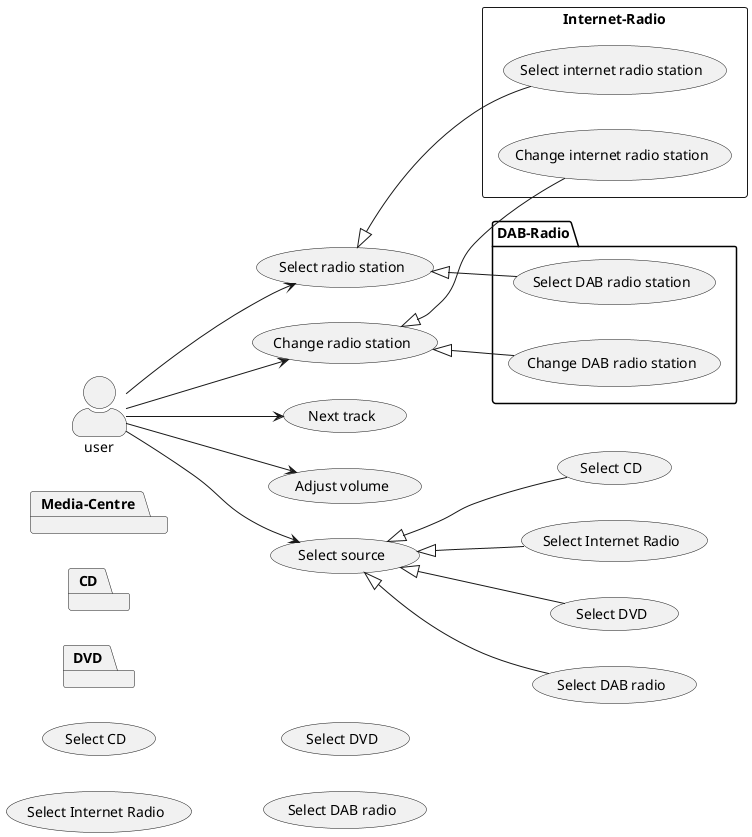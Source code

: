 @startuml
skinparam actorStyle awesome
left to right direction




usecase (Select CD) as sel_cd
usecase (Select Internet Radio) as sel_ir
usecase (Select DVD) as sel_dvd
usecase (Select DAB radio) as sel_dab
usecase (Select source) as sel_source
usecase (Adjust volume) as adj_vol

usecase (Select radio station)  as sel_radio_station
usecase (Change radio station)  as chg_radio_station
usecase (Next track) as next_track

:user: --> (adj_vol)
:user: --> (sel_source)
:user: --> (sel_radio_station)
:user: --> (chg_radio_station)
:user: --> (next_track)




' Select source
(sel_source)  <|-- (Select CD)  
(sel_source)  <|-- (Select Internet Radio) 
(sel_source)  <|-- (Select DVD)
(sel_source)  <|-- (Select DAB radio) 





rectangle Internet-Radio {
    usecase "Select internet radio station" as select_ir_station
    usecase "Change internet radio station" as change_ir_station
    (sel_radio_station) <|-- (select_ir_station)
    (chg_radio_station) <|-- (change_ir_station)
    
}

package DAB-Radio {
    usecase "Select DAB radio station" as select_dab_station
    usecase "Change DAB radio station" as change_dab_station
    (sel_radio_station) <|-- (select_dab_station)
    (chg_radio_station) <|-- (change_dab_station)    
}

package DVD { 

}
package CD {
    
}

package Media-Centre {

}









@enduml
